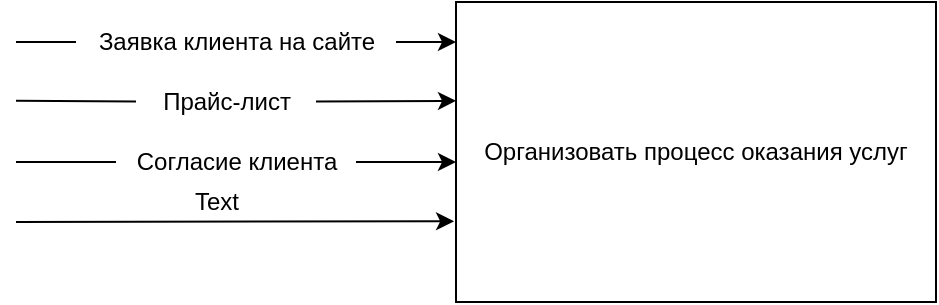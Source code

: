 <mxfile version="20.3.3" type="github"><diagram id="AuF_gfUHlomMocmvGfrV" name="Страница 1"><mxGraphModel dx="1422" dy="794" grid="1" gridSize="10" guides="1" tooltips="1" connect="1" arrows="1" fold="1" page="1" pageScale="1" pageWidth="827" pageHeight="1169" math="0" shadow="0"><root><mxCell id="0"/><mxCell id="1" parent="0"/><mxCell id="jJ7ZERxc946JwDbXJKZv-2" value="Организовать процесс оказания услуг" style="rounded=0;whiteSpace=wrap;html=1;" vertex="1" parent="1"><mxGeometry x="260" y="150" width="240" height="150" as="geometry"/></mxCell><mxCell id="jJ7ZERxc946JwDbXJKZv-3" value="" style="endArrow=classic;html=1;rounded=0;startArrow=none;" edge="1" parent="1" source="jJ7ZERxc946JwDbXJKZv-4"><mxGeometry width="50" height="50" relative="1" as="geometry"><mxPoint x="40" y="170" as="sourcePoint"/><mxPoint x="260" y="170" as="targetPoint"/></mxGeometry></mxCell><mxCell id="jJ7ZERxc946JwDbXJKZv-5" value="" style="endArrow=classic;html=1;rounded=0;startArrow=none;" edge="1" parent="1" source="jJ7ZERxc946JwDbXJKZv-6"><mxGeometry width="50" height="50" relative="1" as="geometry"><mxPoint x="40" y="199.41" as="sourcePoint"/><mxPoint x="260" y="199.41" as="targetPoint"/></mxGeometry></mxCell><mxCell id="jJ7ZERxc946JwDbXJKZv-7" value="" style="endArrow=classic;html=1;rounded=0;startArrow=none;" edge="1" parent="1" source="jJ7ZERxc946JwDbXJKZv-15"><mxGeometry width="50" height="50" relative="1" as="geometry"><mxPoint x="40" y="230.0" as="sourcePoint"/><mxPoint x="260" y="230.0" as="targetPoint"/></mxGeometry></mxCell><mxCell id="jJ7ZERxc946JwDbXJKZv-6" value="Прайс-лист" style="text;html=1;align=center;verticalAlign=middle;resizable=0;points=[];autosize=1;strokeColor=none;fillColor=none;" vertex="1" parent="1"><mxGeometry x="100" y="185" width="90" height="30" as="geometry"/></mxCell><mxCell id="jJ7ZERxc946JwDbXJKZv-12" value="" style="endArrow=none;html=1;rounded=0;" edge="1" parent="1" target="jJ7ZERxc946JwDbXJKZv-6"><mxGeometry width="50" height="50" relative="1" as="geometry"><mxPoint x="40" y="199.41" as="sourcePoint"/><mxPoint x="260" y="199.41" as="targetPoint"/></mxGeometry></mxCell><mxCell id="jJ7ZERxc946JwDbXJKZv-4" value="Заявка клиента на сайте" style="text;html=1;align=center;verticalAlign=middle;resizable=0;points=[];autosize=1;strokeColor=none;fillColor=none;" vertex="1" parent="1"><mxGeometry x="70" y="155" width="160" height="30" as="geometry"/></mxCell><mxCell id="jJ7ZERxc946JwDbXJKZv-14" value="" style="endArrow=none;html=1;rounded=0;" edge="1" parent="1" target="jJ7ZERxc946JwDbXJKZv-4"><mxGeometry width="50" height="50" relative="1" as="geometry"><mxPoint x="40" y="170" as="sourcePoint"/><mxPoint x="260" y="170" as="targetPoint"/></mxGeometry></mxCell><mxCell id="jJ7ZERxc946JwDbXJKZv-15" value="Согласие клиента" style="text;html=1;align=center;verticalAlign=middle;resizable=0;points=[];autosize=1;strokeColor=none;fillColor=none;" vertex="1" parent="1"><mxGeometry x="90" y="215" width="120" height="30" as="geometry"/></mxCell><mxCell id="jJ7ZERxc946JwDbXJKZv-16" value="" style="endArrow=none;html=1;rounded=0;" edge="1" parent="1" target="jJ7ZERxc946JwDbXJKZv-15"><mxGeometry width="50" height="50" relative="1" as="geometry"><mxPoint x="40" y="230.0" as="sourcePoint"/><mxPoint x="260" y="230.0" as="targetPoint"/></mxGeometry></mxCell><mxCell id="jJ7ZERxc946JwDbXJKZv-18" value="" style="endArrow=classic;html=1;rounded=0;entryX=-0.004;entryY=0.731;entryDx=0;entryDy=0;entryPerimeter=0;" edge="1" parent="1" target="jJ7ZERxc946JwDbXJKZv-2"><mxGeometry width="50" height="50" relative="1" as="geometry"><mxPoint x="40" y="260" as="sourcePoint"/><mxPoint x="240" y="270" as="targetPoint"/></mxGeometry></mxCell><mxCell id="jJ7ZERxc946JwDbXJKZv-19" value="Text" style="text;html=1;align=center;verticalAlign=middle;resizable=0;points=[];autosize=1;strokeColor=none;fillColor=none;" vertex="1" parent="1"><mxGeometry x="120" y="240" width="40" height="20" as="geometry"/></mxCell></root></mxGraphModel></diagram></mxfile>